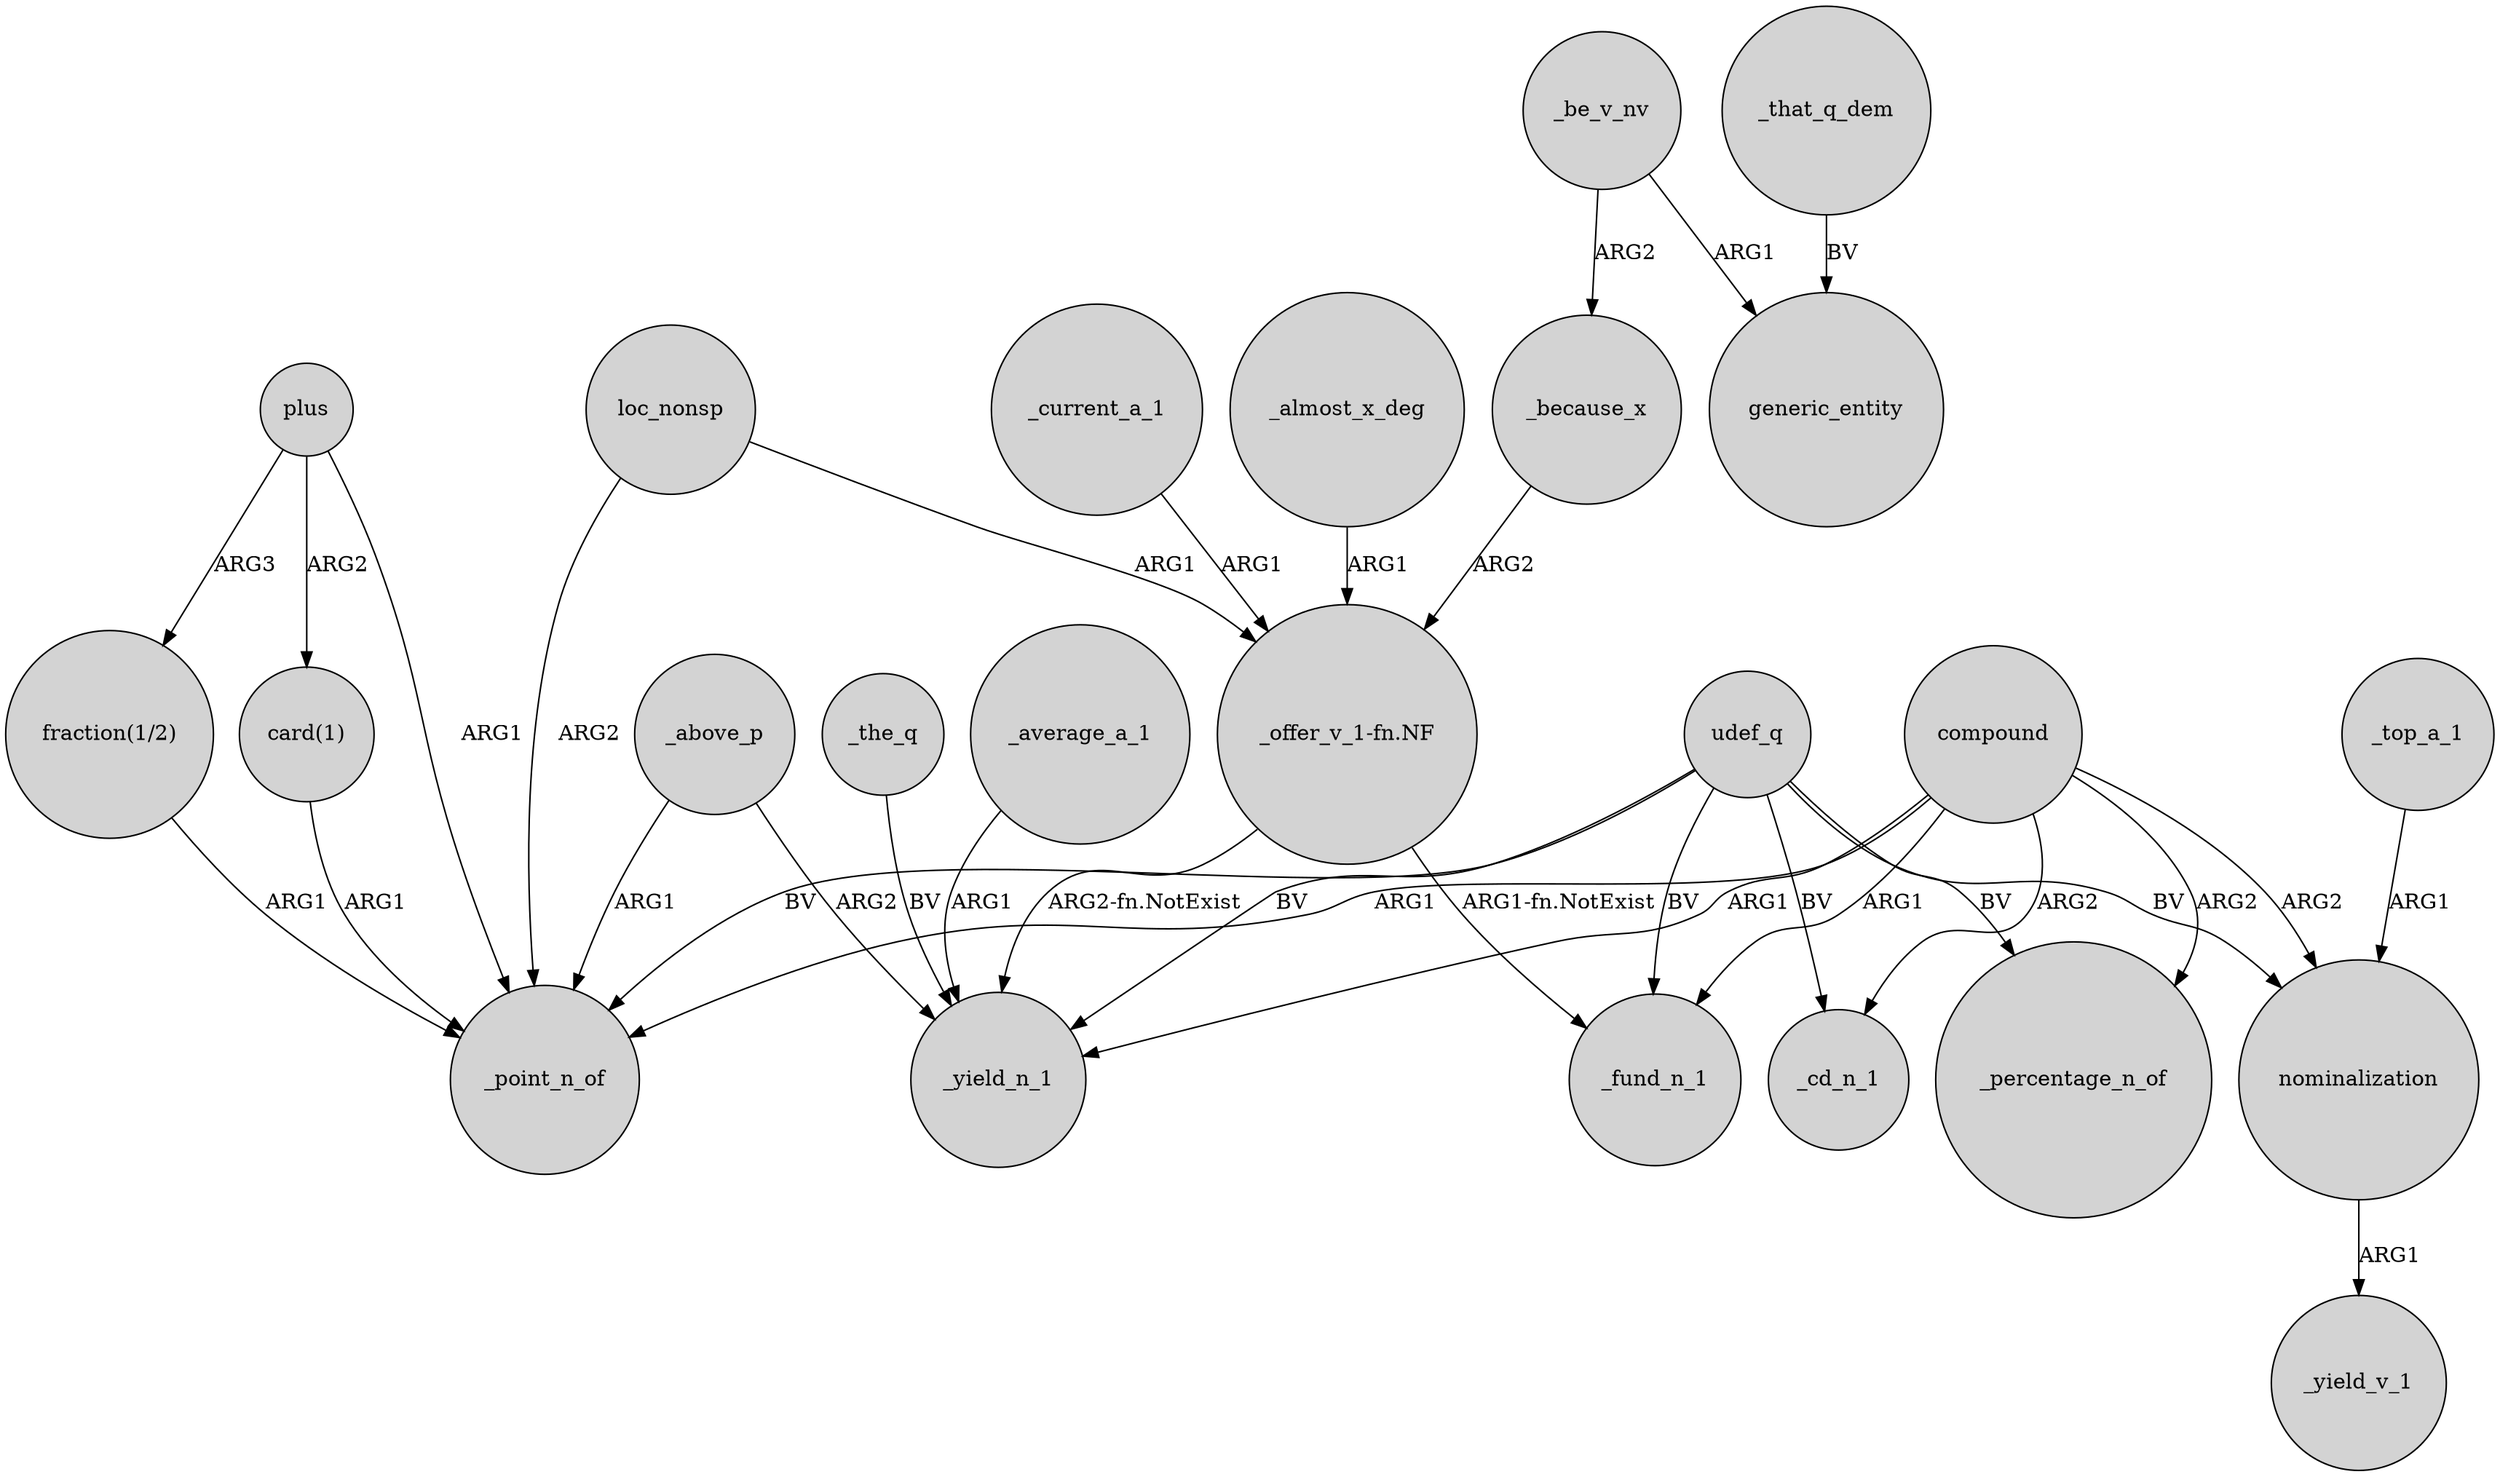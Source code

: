 digraph {
	node [shape=circle style=filled]
	plus -> "card(1)" [label=ARG2]
	_the_q -> _yield_n_1 [label=BV]
	_current_a_1 -> "_offer_v_1-fn.NF" [label=ARG1]
	loc_nonsp -> _point_n_of [label=ARG2]
	_above_p -> _point_n_of [label=ARG1]
	_top_a_1 -> nominalization [label=ARG1]
	plus -> _point_n_of [label=ARG1]
	_that_q_dem -> generic_entity [label=BV]
	"_offer_v_1-fn.NF" -> _yield_n_1 [label="ARG2-fn.NotExist"]
	loc_nonsp -> "_offer_v_1-fn.NF" [label=ARG1]
	compound -> _percentage_n_of [label=ARG2]
	_average_a_1 -> _yield_n_1 [label=ARG1]
	compound -> _yield_n_1 [label=ARG1]
	"_offer_v_1-fn.NF" -> _fund_n_1 [label="ARG1-fn.NotExist"]
	compound -> nominalization [label=ARG2]
	"fraction(1/2)" -> _point_n_of [label=ARG1]
	_above_p -> _yield_n_1 [label=ARG2]
	udef_q -> _cd_n_1 [label=BV]
	_almost_x_deg -> "_offer_v_1-fn.NF" [label=ARG1]
	compound -> _point_n_of [label=ARG1]
	_be_v_nv -> _because_x [label=ARG2]
	"card(1)" -> _point_n_of [label=ARG1]
	_because_x -> "_offer_v_1-fn.NF" [label=ARG2]
	udef_q -> _percentage_n_of [label=BV]
	nominalization -> _yield_v_1 [label=ARG1]
	udef_q -> _fund_n_1 [label=BV]
	udef_q -> nominalization [label=BV]
	plus -> "fraction(1/2)" [label=ARG3]
	_be_v_nv -> generic_entity [label=ARG1]
	udef_q -> _yield_n_1 [label=BV]
	compound -> _cd_n_1 [label=ARG2]
	compound -> _fund_n_1 [label=ARG1]
	udef_q -> _point_n_of [label=BV]
}
